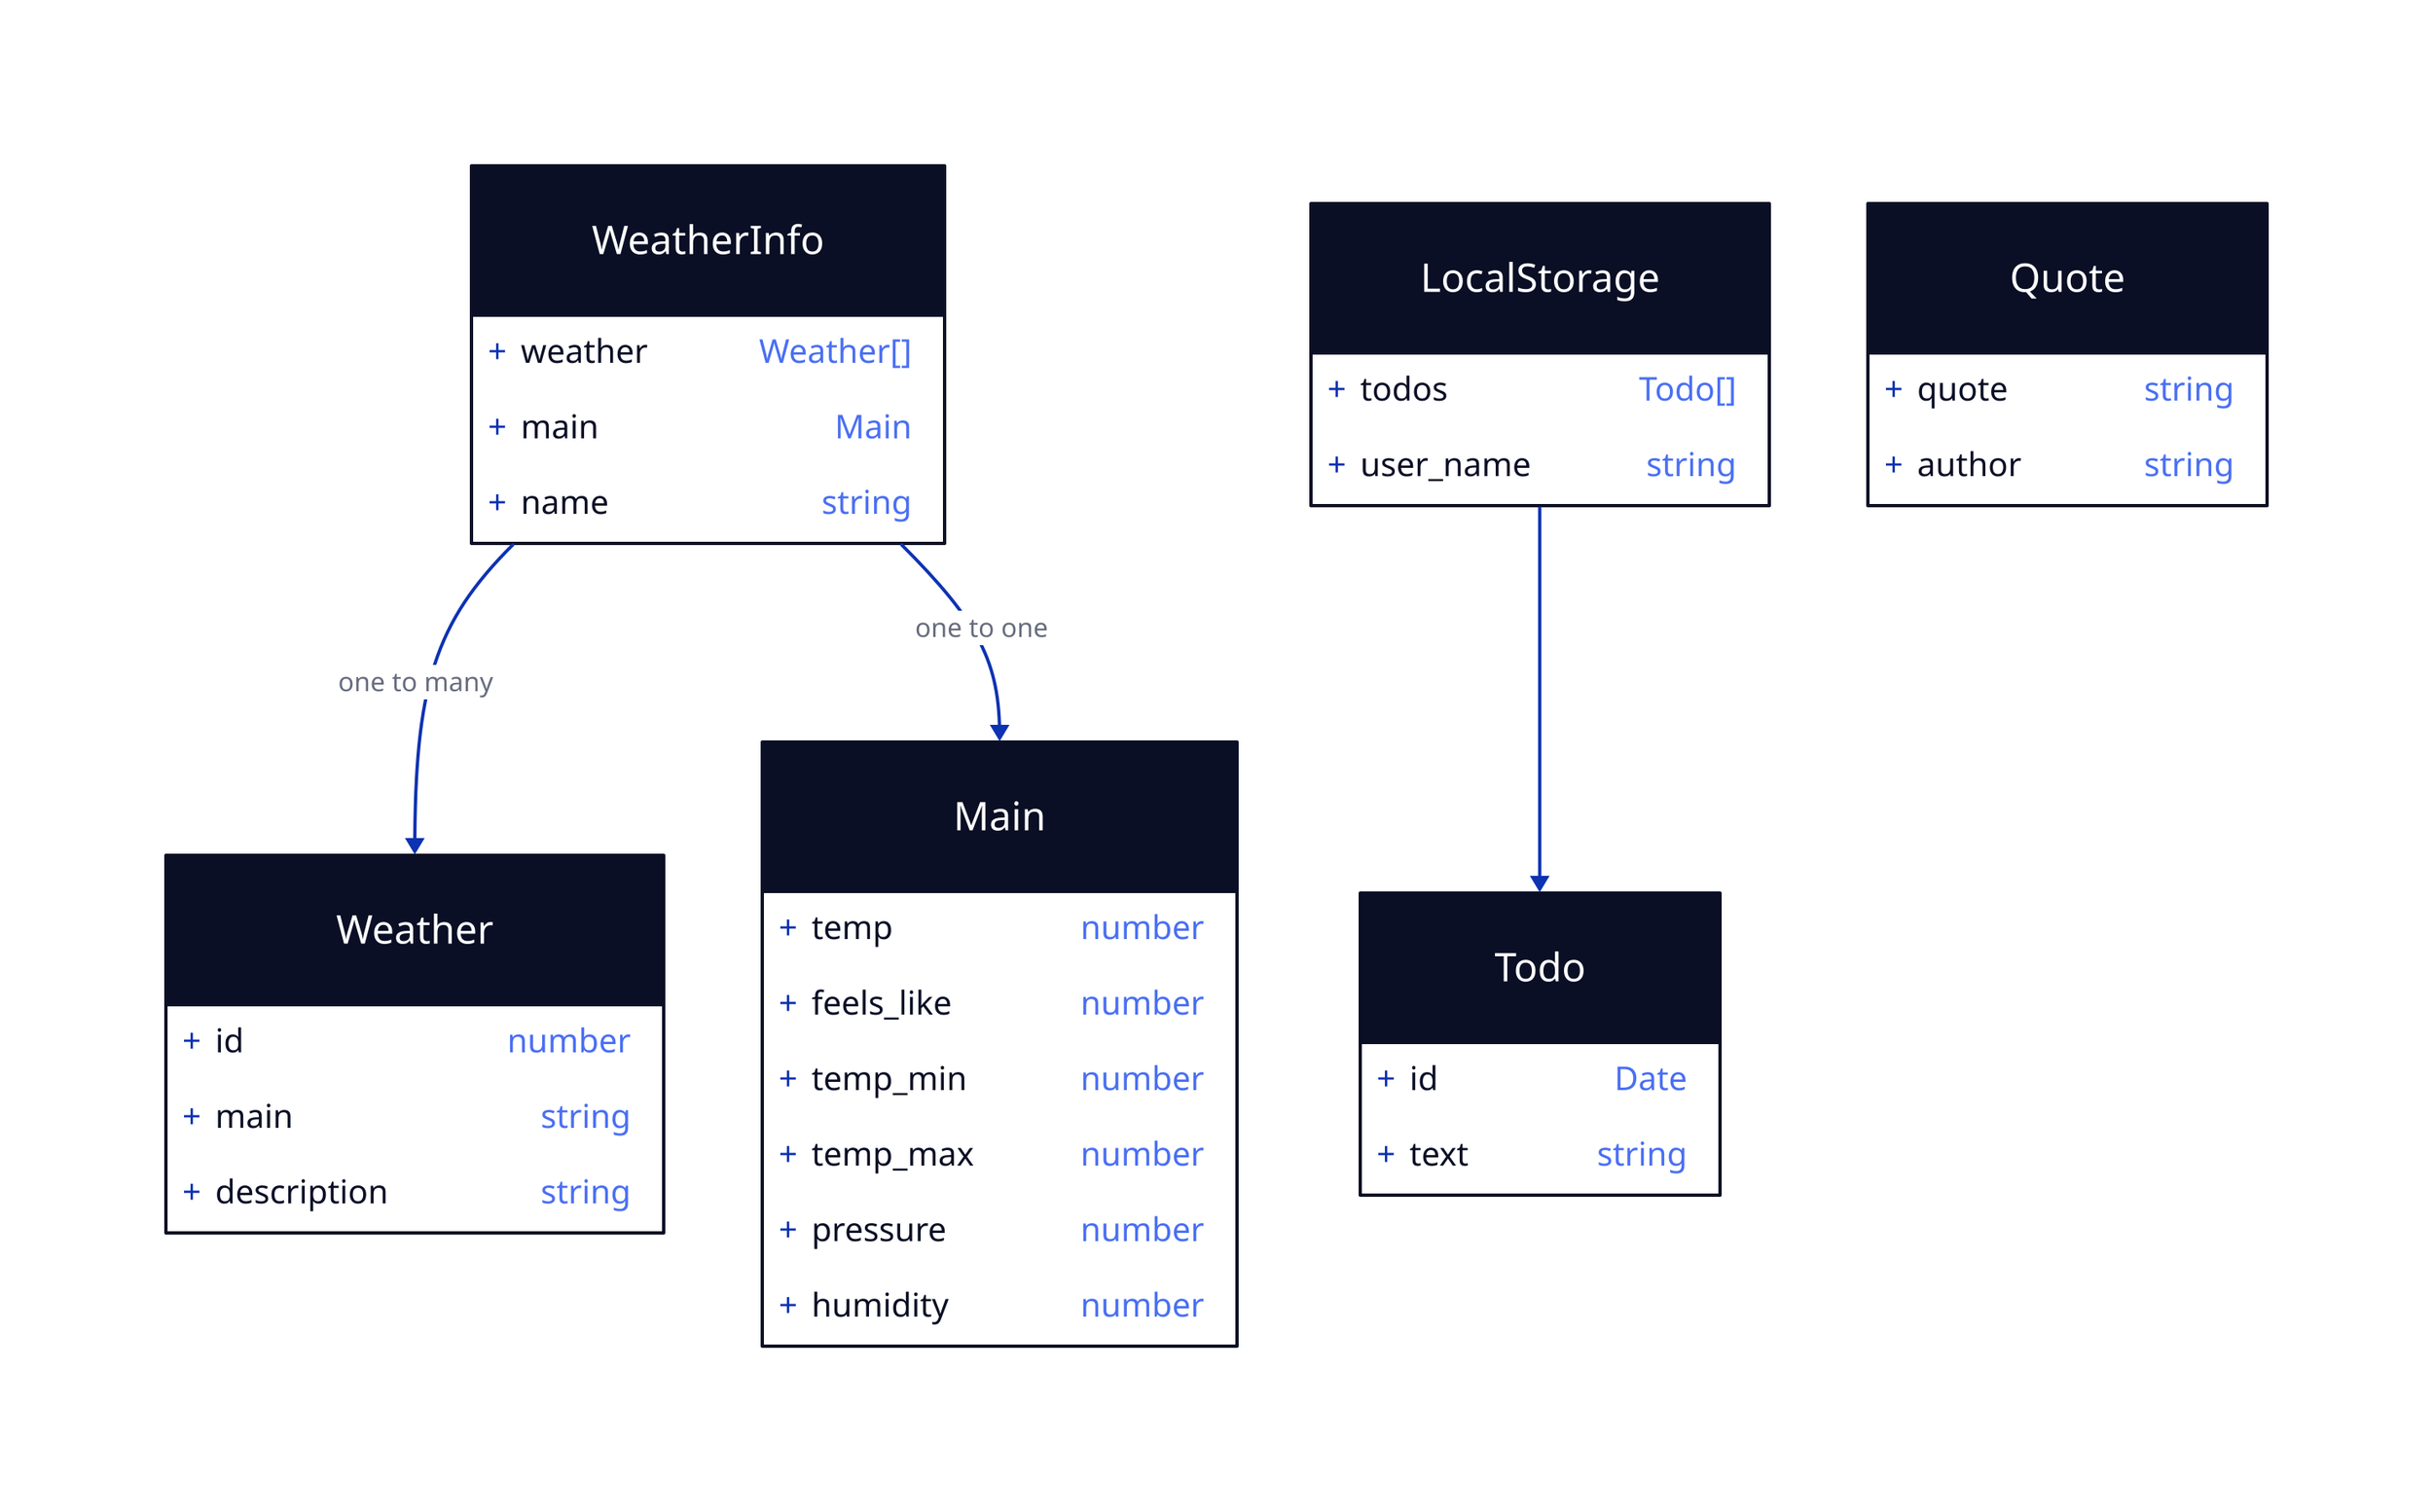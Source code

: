 WeatherInfo: {
  shape: class

  weather: "Weather[]"
  main: Main
  name: string
}

Weather: {
  shape: class

  id: number
  main: string
  description: string
}

Main: {
  shape: class

  temp: number
  feels_like: number
  temp_min: number
  temp_max: number
  pressure: number
  humidity: number
}

WeatherInfo.weather -> Weather: one to many
WeatherInfo.Main -> Main: one to one

LocalStorage: {
  shape: class

  todos: "Todo[]"
  user_name: string
}

Todo: {
  shape: class

  id: Date
  text: string
}

LocalStorage.todos -> Todo

Quote: {
  shape: class

  quote: string
  author: string
}
